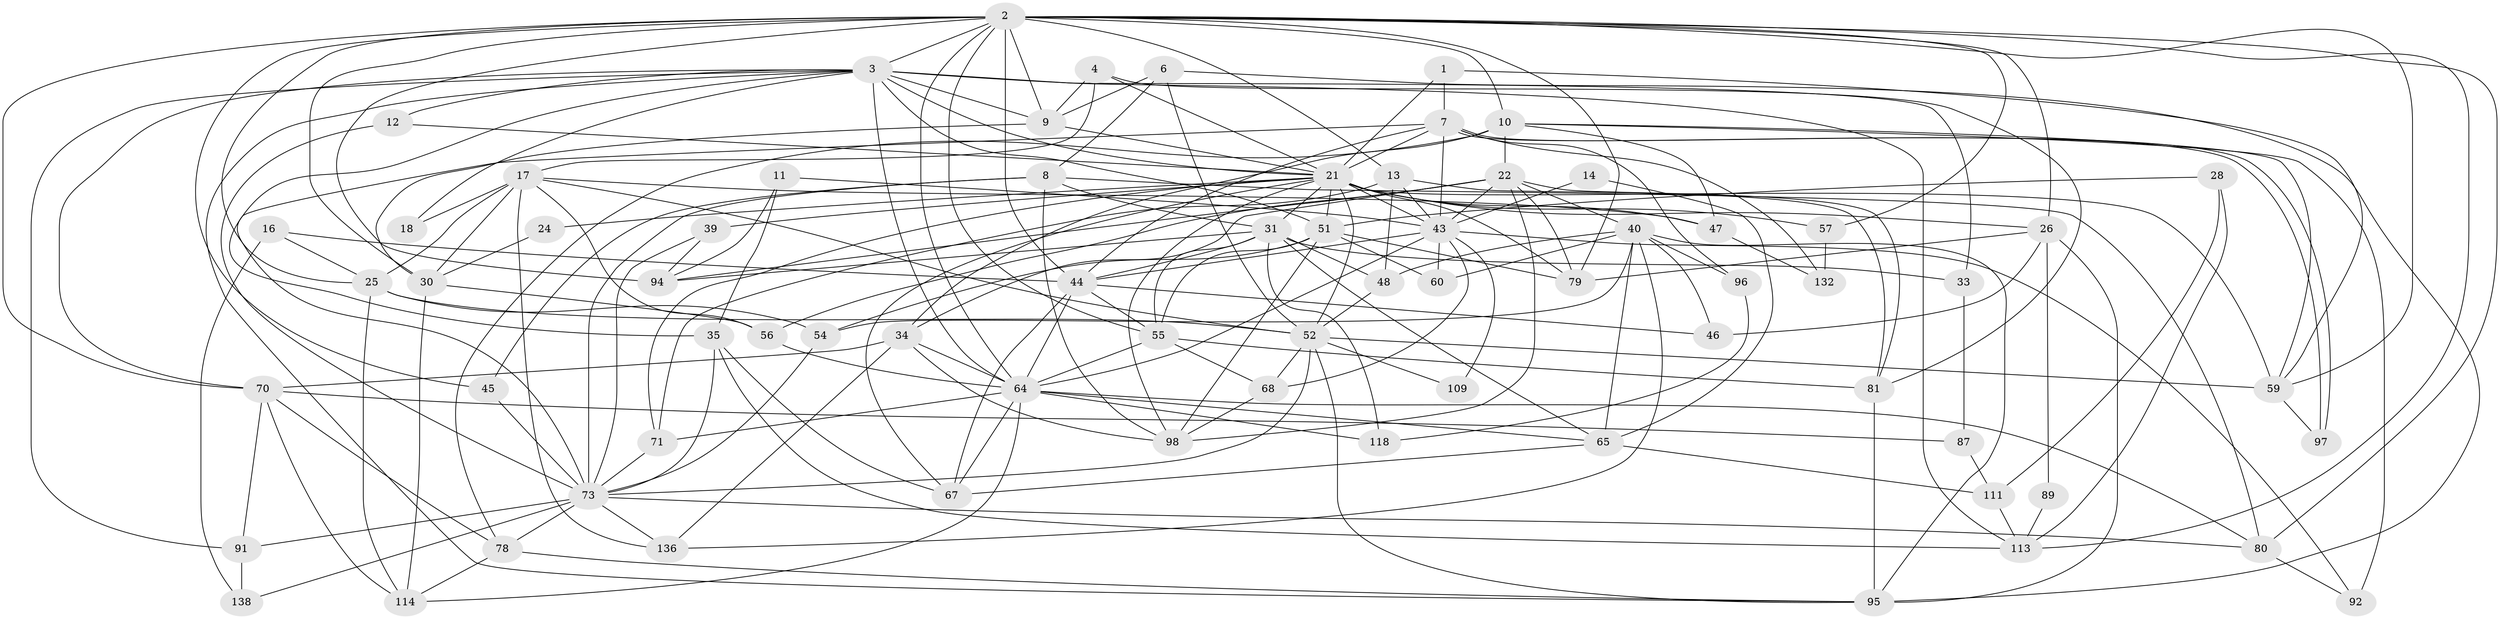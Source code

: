 // original degree distribution, {3: 0.28169014084507044, 8: 0.014084507042253521, 5: 0.176056338028169, 4: 0.31690140845070425, 2: 0.11267605633802817, 10: 0.007042253521126761, 6: 0.056338028169014086, 7: 0.028169014084507043, 9: 0.007042253521126761}
// Generated by graph-tools (version 1.1) at 2025/14/03/09/25 04:14:59]
// undirected, 71 vertices, 201 edges
graph export_dot {
graph [start="1"]
  node [color=gray90,style=filled];
  1;
  2 [super="+5+139+142"];
  3 [super="+116+15"];
  4 [super="+119"];
  6;
  7 [super="+38+86"];
  8 [super="+20"];
  9 [super="+41"];
  10 [super="+27"];
  11;
  12 [super="+82"];
  13 [super="+32"];
  14;
  16;
  17 [super="+23"];
  18;
  21 [super="+49+69+36+63"];
  22 [super="+117+126"];
  24;
  25 [super="+108"];
  26 [super="+77"];
  28;
  30 [super="+61+37"];
  31 [super="+127+93"];
  33 [super="+50"];
  34 [super="+58+66"];
  35 [super="+120+121"];
  39;
  40 [super="+42+112"];
  43 [super="+53+110+102"];
  44 [super="+131"];
  45 [super="+129"];
  46;
  47 [super="+140"];
  48 [super="+83"];
  51 [super="+106"];
  52 [super="+100+76+84"];
  54;
  55;
  56;
  57;
  59 [super="+75"];
  60;
  64 [super="+105+141"];
  65 [super="+137"];
  67 [super="+134"];
  68 [super="+125"];
  70 [super="+133"];
  71 [super="+99"];
  73 [super="+74+88"];
  78;
  79;
  80;
  81 [super="+128"];
  87;
  89;
  91;
  92;
  94 [super="+107"];
  95 [super="+130"];
  96;
  97;
  98 [super="+103"];
  109;
  111;
  113 [super="+124"];
  114;
  118;
  132;
  136;
  138;
  1 -- 59;
  1 -- 21;
  1 -- 7;
  2 -- 30;
  2 -- 45;
  2 -- 79;
  2 -- 80;
  2 -- 94;
  2 -- 64;
  2 -- 3;
  2 -- 10;
  2 -- 13;
  2 -- 55;
  2 -- 57;
  2 -- 59;
  2 -- 70 [weight=2];
  2 -- 25;
  2 -- 26;
  2 -- 113;
  2 -- 9;
  2 -- 44;
  3 -- 91;
  3 -- 21;
  3 -- 95;
  3 -- 51;
  3 -- 64;
  3 -- 33 [weight=2];
  3 -- 35 [weight=2];
  3 -- 70;
  3 -- 9 [weight=2];
  3 -- 12;
  3 -- 113;
  3 -- 18;
  4 -- 81;
  4 -- 17;
  4 -- 9;
  4 -- 21;
  6 -- 8;
  6 -- 9;
  6 -- 52;
  6 -- 95;
  7 -- 97;
  7 -- 97;
  7 -- 96;
  7 -- 21;
  7 -- 73;
  7 -- 43;
  7 -- 44;
  7 -- 132;
  8 -- 98;
  8 -- 31 [weight=2];
  8 -- 80;
  8 -- 73 [weight=2];
  8 -- 45;
  9 -- 21;
  9 -- 30;
  10 -- 92;
  10 -- 78;
  10 -- 47;
  10 -- 59;
  10 -- 34;
  10 -- 22;
  11 -- 94;
  11 -- 43;
  11 -- 35;
  12 -- 21;
  12 -- 73;
  13 -- 48 [weight=2];
  13 -- 81;
  13 -- 71;
  13 -- 43;
  14 -- 65;
  14 -- 43;
  16 -- 44;
  16 -- 138;
  16 -- 25;
  17 -- 136;
  17 -- 18;
  17 -- 56;
  17 -- 47;
  17 -- 30;
  17 -- 25;
  17 -- 52;
  21 -- 98;
  21 -- 47 [weight=2];
  21 -- 57;
  21 -- 71 [weight=2];
  21 -- 79 [weight=2];
  21 -- 39;
  21 -- 31;
  21 -- 67;
  21 -- 43;
  21 -- 24;
  21 -- 59 [weight=2];
  21 -- 52;
  21 -- 26;
  21 -- 51;
  22 -- 79;
  22 -- 34;
  22 -- 40;
  22 -- 98;
  22 -- 56;
  22 -- 43;
  22 -- 94;
  22 -- 81;
  24 -- 30;
  25 -- 52;
  25 -- 54;
  25 -- 114;
  26 -- 95;
  26 -- 89;
  26 -- 79;
  26 -- 46;
  28 -- 51;
  28 -- 111;
  28 -- 113;
  30 -- 56;
  30 -- 114;
  31 -- 118;
  31 -- 65;
  31 -- 33;
  31 -- 55;
  31 -- 44;
  31 -- 48;
  31 -- 94;
  33 -- 87;
  34 -- 64;
  34 -- 70;
  34 -- 136;
  34 -- 98;
  35 -- 67;
  35 -- 113;
  35 -- 73;
  39 -- 94;
  39 -- 73;
  40 -- 136;
  40 -- 96;
  40 -- 46;
  40 -- 60;
  40 -- 54;
  40 -- 95;
  40 -- 65;
  40 -- 48;
  43 -- 109;
  43 -- 64;
  43 -- 60;
  43 -- 92;
  43 -- 44;
  43 -- 68;
  44 -- 55;
  44 -- 67;
  44 -- 64;
  44 -- 46;
  45 -- 73 [weight=2];
  47 -- 132;
  48 -- 52;
  51 -- 79;
  51 -- 98;
  51 -- 54;
  51 -- 55;
  51 -- 60;
  52 -- 59;
  52 -- 109;
  52 -- 95;
  52 -- 73;
  52 -- 68;
  54 -- 73;
  55 -- 68;
  55 -- 64;
  55 -- 81;
  56 -- 64;
  57 -- 132;
  59 -- 97;
  64 -- 114;
  64 -- 118;
  64 -- 80;
  64 -- 67;
  64 -- 65;
  64 -- 71;
  65 -- 67;
  65 -- 111;
  68 -- 98;
  70 -- 78;
  70 -- 114;
  70 -- 91;
  70 -- 87;
  71 -- 73;
  73 -- 138;
  73 -- 136;
  73 -- 78;
  73 -- 80;
  73 -- 91;
  78 -- 114;
  78 -- 95;
  80 -- 92;
  81 -- 95;
  87 -- 111;
  89 -- 113;
  91 -- 138;
  96 -- 118;
  111 -- 113;
}
